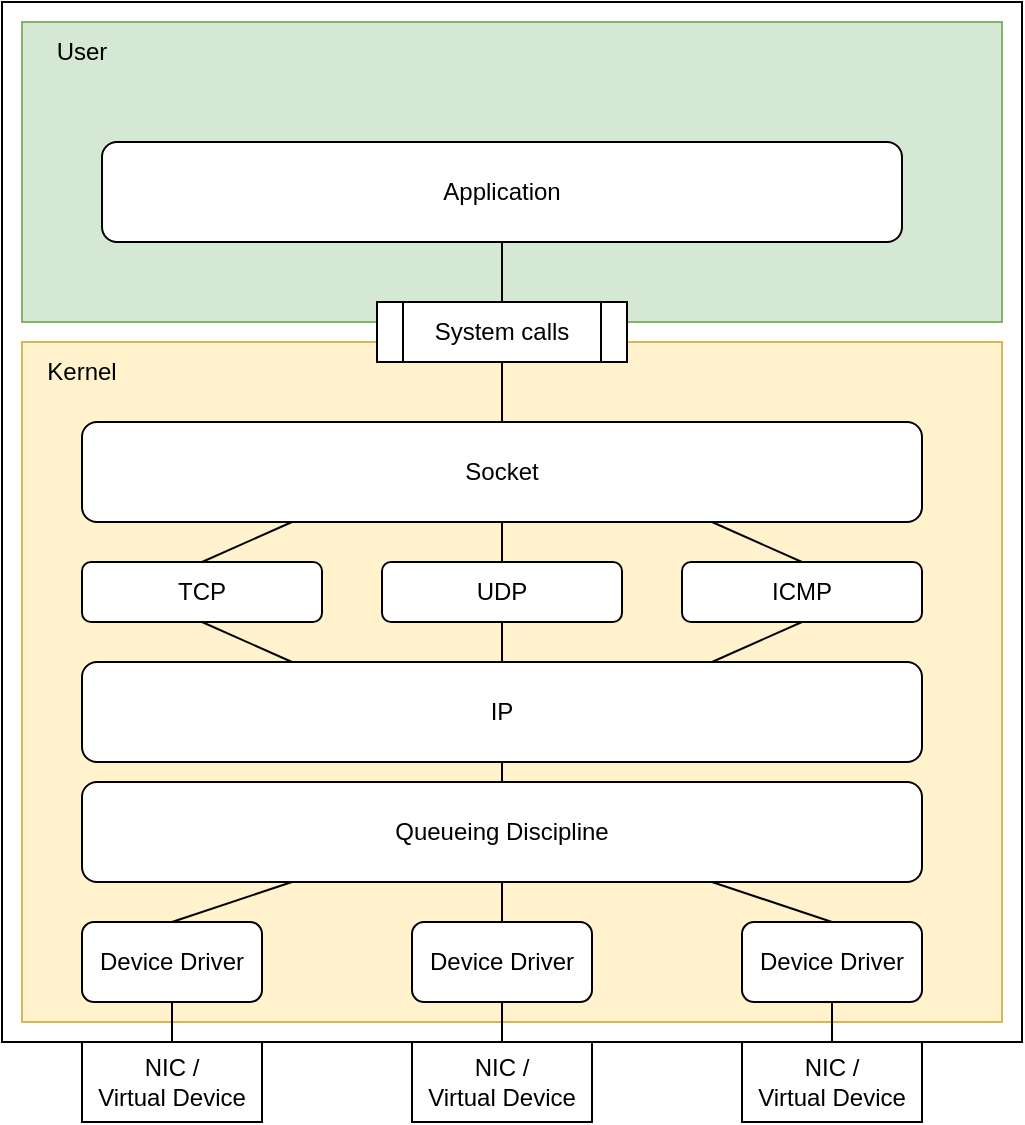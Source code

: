 <mxfile>
    <diagram id="D0mKFGmX-lTWwzKPW1MX" name="Page-1">
        <mxGraphModel dx="988" dy="773" grid="1" gridSize="10" guides="1" tooltips="1" connect="1" arrows="1" fold="1" page="1" pageScale="1" pageWidth="1169" pageHeight="827" math="0" shadow="0">
            <root>
                <mxCell id="0"/>
                <mxCell id="1" parent="0"/>
                <mxCell id="2" value="" style="rounded=0;whiteSpace=wrap;html=1;" vertex="1" parent="1">
                    <mxGeometry x="120" y="40" width="510" height="520" as="geometry"/>
                </mxCell>
                <mxCell id="3" value="" style="rounded=0;whiteSpace=wrap;html=1;fillColor=#d5e8d4;strokeColor=#82b366;" vertex="1" parent="1">
                    <mxGeometry x="130" y="50" width="490" height="150" as="geometry"/>
                </mxCell>
                <mxCell id="4" value="" style="rounded=0;whiteSpace=wrap;html=1;fillColor=#fff2cc;strokeColor=#d6b656;" vertex="1" parent="1">
                    <mxGeometry x="130" y="210" width="490" height="340" as="geometry"/>
                </mxCell>
                <mxCell id="5" value="User" style="text;html=1;strokeColor=none;fillColor=none;align=center;verticalAlign=middle;whiteSpace=wrap;rounded=0;" vertex="1" parent="1">
                    <mxGeometry x="130" y="50" width="60" height="30" as="geometry"/>
                </mxCell>
                <mxCell id="6" value="Kernel" style="text;html=1;strokeColor=none;fillColor=none;align=center;verticalAlign=middle;whiteSpace=wrap;rounded=0;" vertex="1" parent="1">
                    <mxGeometry x="130" y="210" width="60" height="30" as="geometry"/>
                </mxCell>
                <mxCell id="25" style="edgeStyle=none;html=1;exitX=0.5;exitY=0;exitDx=0;exitDy=0;entryX=0.5;entryY=1;entryDx=0;entryDy=0;endArrow=none;endFill=0;" edge="1" parent="1" source="10" target="13">
                    <mxGeometry relative="1" as="geometry"/>
                </mxCell>
                <mxCell id="10" value="NIC / &lt;br&gt;Virtual Device" style="rounded=0;whiteSpace=wrap;html=1;" vertex="1" parent="1">
                    <mxGeometry x="160" y="560" width="90" height="40" as="geometry"/>
                </mxCell>
                <mxCell id="26" style="edgeStyle=none;html=1;exitX=0.5;exitY=0;exitDx=0;exitDy=0;entryX=0.5;entryY=1;entryDx=0;entryDy=0;endArrow=none;endFill=0;" edge="1" parent="1" source="11" target="14">
                    <mxGeometry relative="1" as="geometry"/>
                </mxCell>
                <mxCell id="11" value="NIC / &lt;br&gt;Virtual Device" style="rounded=0;whiteSpace=wrap;html=1;" vertex="1" parent="1">
                    <mxGeometry x="325" y="560" width="90" height="40" as="geometry"/>
                </mxCell>
                <mxCell id="27" style="edgeStyle=none;html=1;exitX=0.5;exitY=0;exitDx=0;exitDy=0;entryX=0.5;entryY=1;entryDx=0;entryDy=0;endArrow=none;endFill=0;" edge="1" parent="1" source="12" target="15">
                    <mxGeometry relative="1" as="geometry"/>
                </mxCell>
                <mxCell id="12" value="NIC / &lt;br&gt;Virtual Device" style="rounded=0;whiteSpace=wrap;html=1;" vertex="1" parent="1">
                    <mxGeometry x="490" y="560" width="90" height="40" as="geometry"/>
                </mxCell>
                <mxCell id="28" style="edgeStyle=none;html=1;exitX=0.5;exitY=0;exitDx=0;exitDy=0;entryX=0.25;entryY=1;entryDx=0;entryDy=0;endArrow=none;endFill=0;" edge="1" parent="1" source="13" target="16">
                    <mxGeometry relative="1" as="geometry">
                        <mxPoint x="265" y="490" as="targetPoint"/>
                    </mxGeometry>
                </mxCell>
                <mxCell id="13" value="Device Driver" style="rounded=1;whiteSpace=wrap;html=1;" vertex="1" parent="1">
                    <mxGeometry x="160" y="500" width="90" height="40" as="geometry"/>
                </mxCell>
                <mxCell id="29" style="edgeStyle=none;html=1;exitX=0.5;exitY=0;exitDx=0;exitDy=0;entryX=0.5;entryY=1;entryDx=0;entryDy=0;endArrow=none;endFill=0;" edge="1" parent="1" source="14" target="16">
                    <mxGeometry relative="1" as="geometry">
                        <mxPoint x="365" y="590" as="targetPoint"/>
                    </mxGeometry>
                </mxCell>
                <mxCell id="14" value="Device Driver" style="rounded=1;whiteSpace=wrap;html=1;" vertex="1" parent="1">
                    <mxGeometry x="325" y="500" width="90" height="40" as="geometry"/>
                </mxCell>
                <mxCell id="30" style="edgeStyle=none;html=1;exitX=0.5;exitY=0;exitDx=0;exitDy=0;entryX=0.75;entryY=1;entryDx=0;entryDy=0;endArrow=none;endFill=0;" edge="1" parent="1" source="15" target="16">
                    <mxGeometry relative="1" as="geometry"/>
                </mxCell>
                <mxCell id="15" value="Device Driver" style="rounded=1;whiteSpace=wrap;html=1;" vertex="1" parent="1">
                    <mxGeometry x="490" y="500" width="90" height="40" as="geometry"/>
                </mxCell>
                <mxCell id="31" style="edgeStyle=none;html=1;exitX=0.5;exitY=0;exitDx=0;exitDy=0;entryX=0.5;entryY=1;entryDx=0;entryDy=0;endArrow=none;endFill=0;" edge="1" parent="1" source="16" target="17">
                    <mxGeometry relative="1" as="geometry"/>
                </mxCell>
                <mxCell id="16" value="Queueing Discipline" style="rounded=1;whiteSpace=wrap;html=1;" vertex="1" parent="1">
                    <mxGeometry x="160" y="430" width="420" height="50" as="geometry"/>
                </mxCell>
                <mxCell id="32" style="edgeStyle=none;html=1;exitX=0.5;exitY=0;exitDx=0;exitDy=0;entryX=0.5;entryY=1;entryDx=0;entryDy=0;endArrow=none;endFill=0;" edge="1" parent="1" source="17" target="20">
                    <mxGeometry relative="1" as="geometry"/>
                </mxCell>
                <mxCell id="33" style="edgeStyle=none;html=1;exitX=0.75;exitY=0;exitDx=0;exitDy=0;entryX=0.5;entryY=1;entryDx=0;entryDy=0;endArrow=none;endFill=0;" edge="1" parent="1" source="17" target="19">
                    <mxGeometry relative="1" as="geometry"/>
                </mxCell>
                <mxCell id="34" style="edgeStyle=none;html=1;exitX=0.25;exitY=0;exitDx=0;exitDy=0;entryX=0.5;entryY=1;entryDx=0;entryDy=0;endArrow=none;endFill=0;" edge="1" parent="1" source="17" target="18">
                    <mxGeometry relative="1" as="geometry"/>
                </mxCell>
                <mxCell id="17" value="IP" style="rounded=1;whiteSpace=wrap;html=1;" vertex="1" parent="1">
                    <mxGeometry x="160" y="370" width="420" height="50" as="geometry"/>
                </mxCell>
                <mxCell id="35" style="edgeStyle=none;html=1;exitX=0.5;exitY=0;exitDx=0;exitDy=0;entryX=0.25;entryY=1;entryDx=0;entryDy=0;endArrow=none;endFill=0;" edge="1" parent="1" source="18" target="21">
                    <mxGeometry relative="1" as="geometry"/>
                </mxCell>
                <mxCell id="18" value="TCP" style="rounded=1;whiteSpace=wrap;html=1;" vertex="1" parent="1">
                    <mxGeometry x="160" y="320" width="120" height="30" as="geometry"/>
                </mxCell>
                <mxCell id="37" style="edgeStyle=none;html=1;exitX=0.5;exitY=0;exitDx=0;exitDy=0;entryX=0.75;entryY=1;entryDx=0;entryDy=0;endArrow=none;endFill=0;" edge="1" parent="1" source="19" target="21">
                    <mxGeometry relative="1" as="geometry"/>
                </mxCell>
                <mxCell id="19" value="ICMP" style="rounded=1;whiteSpace=wrap;html=1;" vertex="1" parent="1">
                    <mxGeometry x="460" y="320" width="120" height="30" as="geometry"/>
                </mxCell>
                <mxCell id="36" style="edgeStyle=none;html=1;exitX=0.5;exitY=0;exitDx=0;exitDy=0;entryX=0.5;entryY=1;entryDx=0;entryDy=0;endArrow=none;endFill=0;" edge="1" parent="1" source="20" target="21">
                    <mxGeometry relative="1" as="geometry"/>
                </mxCell>
                <mxCell id="20" value="UDP" style="rounded=1;whiteSpace=wrap;html=1;" vertex="1" parent="1">
                    <mxGeometry x="310" y="320" width="120" height="30" as="geometry"/>
                </mxCell>
                <mxCell id="38" style="edgeStyle=none;html=1;exitX=0.5;exitY=0;exitDx=0;exitDy=0;entryX=0.5;entryY=1;entryDx=0;entryDy=0;endArrow=none;endFill=0;" edge="1" parent="1" source="21" target="22">
                    <mxGeometry relative="1" as="geometry"/>
                </mxCell>
                <mxCell id="21" value="Socket" style="rounded=1;whiteSpace=wrap;html=1;" vertex="1" parent="1">
                    <mxGeometry x="160" y="250" width="420" height="50" as="geometry"/>
                </mxCell>
                <mxCell id="39" style="edgeStyle=none;html=1;exitX=0.5;exitY=0;exitDx=0;exitDy=0;endArrow=none;endFill=0;" edge="1" parent="1" source="22" target="24">
                    <mxGeometry relative="1" as="geometry"/>
                </mxCell>
                <mxCell id="22" value="System calls" style="shape=process;whiteSpace=wrap;html=1;backgroundOutline=1;" vertex="1" parent="1">
                    <mxGeometry x="307.5" y="190" width="125" height="30" as="geometry"/>
                </mxCell>
                <mxCell id="24" value="Application" style="rounded=1;whiteSpace=wrap;html=1;" vertex="1" parent="1">
                    <mxGeometry x="170" y="110" width="400" height="50" as="geometry"/>
                </mxCell>
            </root>
        </mxGraphModel>
    </diagram>
</mxfile>